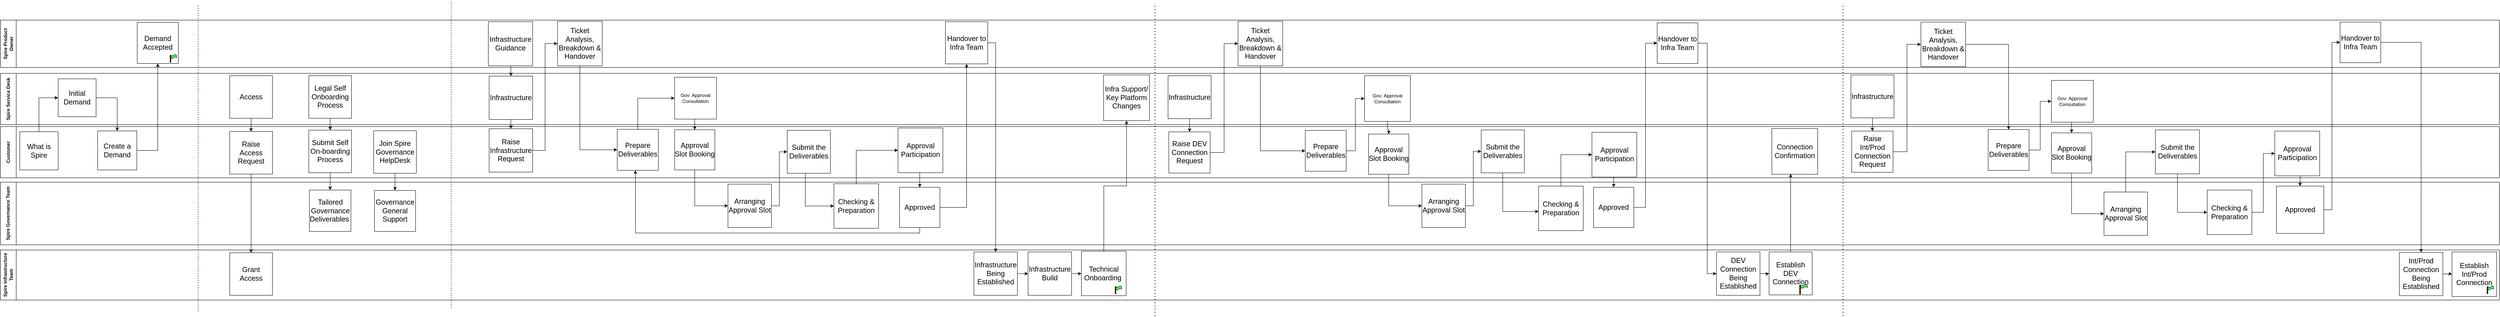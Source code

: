<mxfile version="24.7.7">
  <diagram name="Page-1" id="jH9X4JJsDZ_ZStQkH7_o">
    <mxGraphModel dx="3366" dy="1893" grid="1" gridSize="10" guides="1" tooltips="1" connect="1" arrows="1" fold="1" page="1" pageScale="1" pageWidth="850" pageHeight="1100" math="0" shadow="0">
      <root>
        <mxCell id="0" />
        <mxCell id="1" parent="0" />
        <mxCell id="82_Ag931LT2ZOT2VYiMG-121" style="edgeStyle=orthogonalEdgeStyle;rounded=0;orthogonalLoop=1;jettySize=auto;html=1;exitX=0.5;exitY=0;exitDx=0;exitDy=0;entryX=0;entryY=0.5;entryDx=0;entryDy=0;" parent="1" source="qbZJIbXkHSn2Dnnv8URz-1" target="82_Ag931LT2ZOT2VYiMG-100" edge="1">
          <mxGeometry relative="1" as="geometry" />
        </mxCell>
        <mxCell id="jGQv9b9LemF5QD2wP8w_-19" value="Spire Product Owner" style="swimlane;horizontal=0;whiteSpace=wrap;html=1;startSize=40;" parent="1" vertex="1">
          <mxGeometry x="-1180" y="-200" width="6320" height="120" as="geometry" />
        </mxCell>
        <mxCell id="82_Ag931LT2ZOT2VYiMG-1" value="&lt;div&gt;&lt;font style=&quot;font-size: 18px;&quot;&gt;Handover to Infra Team&lt;/font&gt;&lt;/div&gt;" style="whiteSpace=wrap;html=1;aspect=fixed;spacing=1;" parent="jGQv9b9LemF5QD2wP8w_-19" vertex="1">
          <mxGeometry x="2390" y="4" width="107" height="107" as="geometry" />
        </mxCell>
        <mxCell id="jGQv9b9LemF5QD2wP8w_-6" value="&lt;font style=&quot;font-size: 18px;&quot;&gt;Infrastructure Guidance&lt;/font&gt;" style="whiteSpace=wrap;html=1;aspect=fixed;" parent="jGQv9b9LemF5QD2wP8w_-19" vertex="1">
          <mxGeometry x="1234" y="4" width="112" height="112" as="geometry" />
        </mxCell>
        <mxCell id="qbZJIbXkHSn2Dnnv8URz-4" value="&lt;font style=&quot;font-size: 18px;&quot;&gt;Demand Accepted&lt;/font&gt;" style="whiteSpace=wrap;html=1;aspect=fixed;" parent="jGQv9b9LemF5QD2wP8w_-19" vertex="1">
          <mxGeometry x="346" y="6" width="104" height="104" as="geometry" />
        </mxCell>
        <mxCell id="82_Ag931LT2ZOT2VYiMG-70" value="" style="group" parent="jGQv9b9LemF5QD2wP8w_-19" vertex="1" connectable="0">
          <mxGeometry x="429" y="87" width="16.4" height="20" as="geometry" />
        </mxCell>
        <mxCell id="82_Ag931LT2ZOT2VYiMG-67" value="" style="shape=tape;whiteSpace=wrap;html=1;fillColor=#4AFF68;" parent="82_Ag931LT2ZOT2VYiMG-70" vertex="1">
          <mxGeometry x="2.343" width="14.057" height="10.526" as="geometry" />
        </mxCell>
        <mxCell id="82_Ag931LT2ZOT2VYiMG-69" value="" style="rounded=0;whiteSpace=wrap;html=1;fillColor=#663300;" parent="82_Ag931LT2ZOT2VYiMG-70" vertex="1">
          <mxGeometry y="2.105" width="2.343" height="17.895" as="geometry" />
        </mxCell>
        <mxCell id="jGQv9b9LemF5QD2wP8w_-8" value="&lt;font style=&quot;font-size: 18px;&quot;&gt;Ticket Analysis, Breakdown &amp;amp; Handover&lt;/font&gt;" style="whiteSpace=wrap;html=1;aspect=fixed;" parent="jGQv9b9LemF5QD2wP8w_-19" vertex="1">
          <mxGeometry x="1409" y="3" width="113" height="113" as="geometry" />
        </mxCell>
        <mxCell id="82_Ag931LT2ZOT2VYiMG-153" value="&lt;font style=&quot;font-size: 18px;&quot;&gt;Ticket Analysis, Breakdown &amp;amp; Handover&lt;/font&gt;" style="whiteSpace=wrap;html=1;aspect=fixed;" parent="jGQv9b9LemF5QD2wP8w_-19" vertex="1">
          <mxGeometry x="3130" y="3" width="113" height="113" as="geometry" />
        </mxCell>
        <mxCell id="82_Ag931LT2ZOT2VYiMG-25" value="&lt;div&gt;&lt;font style=&quot;font-size: 18px;&quot;&gt;Handover to Infra Team&lt;/font&gt;&lt;/div&gt;" style="whiteSpace=wrap;html=1;aspect=fixed;spacing=1;" parent="jGQv9b9LemF5QD2wP8w_-19" vertex="1">
          <mxGeometry x="4190" y="7" width="103" height="103" as="geometry" />
        </mxCell>
        <mxCell id="82_Ag931LT2ZOT2VYiMG-188" value="" style="endArrow=none;dashed=1;html=1;rounded=0;" parent="jGQv9b9LemF5QD2wP8w_-19" edge="1">
          <mxGeometry width="50" height="50" relative="1" as="geometry">
            <mxPoint x="1140" y="730" as="sourcePoint" />
            <mxPoint x="1140" y="-50" as="targetPoint" />
          </mxGeometry>
        </mxCell>
        <mxCell id="jGQv9b9LemF5QD2wP8w_-20" value="Customer" style="swimlane;horizontal=0;whiteSpace=wrap;html=1;startSize=40;" parent="1" vertex="1">
          <mxGeometry x="-1180" y="70" width="6320" height="130" as="geometry" />
        </mxCell>
        <mxCell id="qbZJIbXkHSn2Dnnv8URz-3" value="&lt;font style=&quot;font-size: 18px;&quot;&gt;Create a Demand&lt;/font&gt;" style="whiteSpace=wrap;html=1;aspect=fixed;" parent="jGQv9b9LemF5QD2wP8w_-20" vertex="1">
          <mxGeometry x="246" y="11" width="99" height="99" as="geometry" />
        </mxCell>
        <mxCell id="82_Ag931LT2ZOT2VYiMG-110" value="&lt;div&gt;&lt;font style=&quot;font-size: 18px;&quot;&gt;Join Spire Governance HelpDesk&lt;/font&gt;&lt;/div&gt;" style="whiteSpace=wrap;html=1;aspect=fixed;spacing=1;" parent="jGQv9b9LemF5QD2wP8w_-20" vertex="1">
          <mxGeometry x="944" y="10.5" width="108" height="108" as="geometry" />
        </mxCell>
        <mxCell id="qbZJIbXkHSn2Dnnv8URz-2" value="&lt;font style=&quot;font-size: 18px;&quot;&gt;Submit Self On-boarding Process&lt;/font&gt;" style="whiteSpace=wrap;html=1;aspect=fixed;" parent="jGQv9b9LemF5QD2wP8w_-20" vertex="1">
          <mxGeometry x="780" y="9" width="108" height="108" as="geometry" />
        </mxCell>
        <mxCell id="qbZJIbXkHSn2Dnnv8URz-1" value="&lt;font style=&quot;font-size: 18px;&quot;&gt;What is Spire&lt;/font&gt;" style="whiteSpace=wrap;html=1;aspect=fixed;" parent="jGQv9b9LemF5QD2wP8w_-20" vertex="1">
          <mxGeometry x="49" y="13" width="97" height="97" as="geometry" />
        </mxCell>
        <mxCell id="82_Ag931LT2ZOT2VYiMG-127" value="&lt;font style=&quot;font-size: 18px;&quot;&gt;Raise Access Request&lt;/font&gt;" style="whiteSpace=wrap;html=1;aspect=fixed;" parent="jGQv9b9LemF5QD2wP8w_-20" vertex="1">
          <mxGeometry x="580" y="12.5" width="108" height="108" as="geometry" />
        </mxCell>
        <mxCell id="jGQv9b9LemF5QD2wP8w_-10" value="&lt;span style=&quot;font-size: 18px;&quot;&gt;Approval Participation&lt;/span&gt;" style="whiteSpace=wrap;html=1;aspect=fixed;spacing=1;" parent="jGQv9b9LemF5QD2wP8w_-20" vertex="1">
          <mxGeometry x="2270" y="3.5" width="113.5" height="113.5" as="geometry" />
        </mxCell>
        <mxCell id="jGQv9b9LemF5QD2wP8w_-9" value="&lt;div&gt;&lt;font style=&quot;font-size: 18px;&quot;&gt;Submit the Deliverables&lt;/font&gt;&lt;/div&gt;" style="whiteSpace=wrap;html=1;aspect=fixed;spacing=1;" parent="jGQv9b9LemF5QD2wP8w_-20" vertex="1">
          <mxGeometry x="1990" y="9.5" width="109" height="109" as="geometry" />
        </mxCell>
        <mxCell id="jGQv9b9LemF5QD2wP8w_-5" value="&lt;div&gt;&lt;font style=&quot;font-size: 18px;&quot;&gt;Approval Slot Booking&lt;/font&gt;&lt;/div&gt;" style="whiteSpace=wrap;html=1;aspect=fixed;spacing=1;" parent="jGQv9b9LemF5QD2wP8w_-20" vertex="1">
          <mxGeometry x="1705" y="8" width="102" height="102" as="geometry" />
        </mxCell>
        <mxCell id="jGQv9b9LemF5QD2wP8w_-4" value="&lt;div&gt;&lt;font style=&quot;font-size: 18px;&quot;&gt;Prepare Deliverables&lt;/font&gt;&lt;/div&gt;" style="whiteSpace=wrap;html=1;aspect=fixed;spacing=1;" parent="jGQv9b9LemF5QD2wP8w_-20" vertex="1">
          <mxGeometry x="1560" y="7" width="104" height="104" as="geometry" />
        </mxCell>
        <mxCell id="82_Ag931LT2ZOT2VYiMG-11" value="&lt;div&gt;&lt;font style=&quot;font-size: 18px;&quot;&gt;Prepare Deliverables&lt;/font&gt;&lt;/div&gt;" style="whiteSpace=wrap;html=1;aspect=fixed;spacing=1;" parent="jGQv9b9LemF5QD2wP8w_-20" vertex="1">
          <mxGeometry x="3300" y="9.75" width="103.5" height="103.5" as="geometry" />
        </mxCell>
        <mxCell id="82_Ag931LT2ZOT2VYiMG-111" value="&lt;span style=&quot;font-size: 18px;&quot;&gt;Infrastructure&lt;/span&gt;" style="whiteSpace=wrap;html=1;aspect=fixed;" parent="jGQv9b9LemF5QD2wP8w_-20" vertex="1">
          <mxGeometry x="2953" y="-129" width="109" height="109" as="geometry" />
        </mxCell>
        <mxCell id="82_Ag931LT2ZOT2VYiMG-135" value="&lt;font style=&quot;font-size: 18px;&quot;&gt;Raise Infrastructure Request&lt;/font&gt;" style="whiteSpace=wrap;html=1;aspect=fixed;" parent="jGQv9b9LemF5QD2wP8w_-20" vertex="1">
          <mxGeometry x="1236" y="5.5" width="110" height="110" as="geometry" />
        </mxCell>
        <mxCell id="jGQv9b9LemF5QD2wP8w_-2" value="&lt;div&gt;&lt;font style=&quot;font-size: 18px;&quot;&gt;Raise DEV Connection Request&lt;/font&gt;&lt;/div&gt;" style="whiteSpace=wrap;html=1;aspect=fixed;spacing=1;" parent="jGQv9b9LemF5QD2wP8w_-20" vertex="1">
          <mxGeometry x="2955" y="13.5" width="104.5" height="104.5" as="geometry" />
        </mxCell>
        <mxCell id="82_Ag931LT2ZOT2VYiMG-152" style="edgeStyle=orthogonalEdgeStyle;rounded=0;orthogonalLoop=1;jettySize=auto;html=1;" parent="jGQv9b9LemF5QD2wP8w_-20" source="82_Ag931LT2ZOT2VYiMG-111" target="jGQv9b9LemF5QD2wP8w_-2" edge="1">
          <mxGeometry relative="1" as="geometry" />
        </mxCell>
        <mxCell id="82_Ag931LT2ZOT2VYiMG-183" value="&lt;font style=&quot;font-size: 18px;&quot;&gt;Connection Confirmation&lt;/font&gt;" style="whiteSpace=wrap;html=1;aspect=fixed;spacing=1;" parent="jGQv9b9LemF5QD2wP8w_-20" vertex="1">
          <mxGeometry x="4480" y="5" width="116" height="116" as="geometry" />
        </mxCell>
        <mxCell id="82_Ag931LT2ZOT2VYiMG-157" value="&lt;div&gt;&lt;font style=&quot;font-size: 18px;&quot;&gt;Submit the Deliverables&lt;/font&gt;&lt;/div&gt;" style="whiteSpace=wrap;html=1;aspect=fixed;spacing=1;" parent="jGQv9b9LemF5QD2wP8w_-20" vertex="1">
          <mxGeometry x="3745" y="8.5" width="109" height="109" as="geometry" />
        </mxCell>
        <mxCell id="82_Ag931LT2ZOT2VYiMG-224" value="&lt;div&gt;&lt;font style=&quot;font-size: 18px;&quot;&gt;Submit the Deliverables&lt;/font&gt;&lt;/div&gt;" style="whiteSpace=wrap;html=1;aspect=fixed;spacing=1;" parent="jGQv9b9LemF5QD2wP8w_-20" vertex="1">
          <mxGeometry x="5450" y="8.5" width="111.5" height="111.5" as="geometry" />
        </mxCell>
        <mxCell id="jGQv9b9LemF5QD2wP8w_-22" value="Spire Governance Team" style="swimlane;horizontal=0;whiteSpace=wrap;html=1;startSize=40;" parent="1" vertex="1">
          <mxGeometry x="-1180" y="211" width="6320" height="159" as="geometry" />
        </mxCell>
        <mxCell id="82_Ag931LT2ZOT2VYiMG-109" value="&lt;font style=&quot;font-size: 18px;&quot;&gt;Tailored Governance Deliverables&amp;nbsp;&lt;/font&gt;" style="whiteSpace=wrap;html=1;aspect=fixed;" parent="jGQv9b9LemF5QD2wP8w_-22" vertex="1">
          <mxGeometry x="781.5" y="20" width="105" height="105" as="geometry" />
        </mxCell>
        <mxCell id="jGQv9b9LemF5QD2wP8w_-7" value="&lt;div&gt;&lt;font style=&quot;font-size: 18px;&quot;&gt;Governance General Support&lt;/font&gt;&lt;/div&gt;" style="whiteSpace=wrap;html=1;aspect=fixed;spacing=1;" parent="jGQv9b9LemF5QD2wP8w_-22" vertex="1">
          <mxGeometry x="946" y="21" width="104" height="104" as="geometry" />
        </mxCell>
        <mxCell id="jGQv9b9LemF5QD2wP8w_-15" value="&lt;div&gt;&lt;font style=&quot;font-size: 18px;&quot;&gt;Arranging Approval Slot&lt;/font&gt;&lt;/div&gt;" style="whiteSpace=wrap;html=1;aspect=fixed;spacing=1;" parent="jGQv9b9LemF5QD2wP8w_-22" vertex="1">
          <mxGeometry x="1840" y="5" width="110" height="110" as="geometry" />
        </mxCell>
        <mxCell id="jGQv9b9LemF5QD2wP8w_-13" value="&lt;div&gt;&lt;font style=&quot;font-size: 18px;&quot;&gt;Checking &amp;amp; Preparation&lt;/font&gt;&lt;/div&gt;" style="whiteSpace=wrap;html=1;aspect=fixed;spacing=1;" parent="jGQv9b9LemF5QD2wP8w_-22" vertex="1">
          <mxGeometry x="2108" y="4" width="113" height="113" as="geometry" />
        </mxCell>
        <mxCell id="jGQv9b9LemF5QD2wP8w_-16" value="&lt;div&gt;&lt;font style=&quot;font-size: 18px;&quot;&gt;Approved&lt;/font&gt;&lt;/div&gt;" style="whiteSpace=wrap;html=1;aspect=fixed;spacing=1;align=center;verticalAlign=middle;horizontal=1;labelPosition=center;verticalLabelPosition=middle;" parent="jGQv9b9LemF5QD2wP8w_-22" vertex="1">
          <mxGeometry x="2274" y="13" width="102" height="102" as="geometry" />
        </mxCell>
        <mxCell id="82_Ag931LT2ZOT2VYiMG-155" value="&lt;span style=&quot;font-size: 18px;&quot;&gt;Approval Participation&lt;/span&gt;" style="whiteSpace=wrap;html=1;aspect=fixed;spacing=1;" parent="jGQv9b9LemF5QD2wP8w_-22" vertex="1">
          <mxGeometry x="4025" y="-126.5" width="113.5" height="113.5" as="geometry" />
        </mxCell>
        <mxCell id="82_Ag931LT2ZOT2VYiMG-158" value="&lt;div&gt;&lt;font style=&quot;font-size: 18px;&quot;&gt;Approval Slot Booking&lt;/font&gt;&lt;/div&gt;" style="whiteSpace=wrap;html=1;aspect=fixed;spacing=1;" parent="jGQv9b9LemF5QD2wP8w_-22" vertex="1">
          <mxGeometry x="3460" y="-122" width="102" height="102" as="geometry" />
        </mxCell>
        <mxCell id="82_Ag931LT2ZOT2VYiMG-159" value="&lt;div&gt;&lt;font style=&quot;font-size: 18px;&quot;&gt;Arranging Approval Slot&lt;/font&gt;&lt;/div&gt;" style="whiteSpace=wrap;html=1;aspect=fixed;spacing=1;" parent="jGQv9b9LemF5QD2wP8w_-22" vertex="1">
          <mxGeometry x="3595" y="5" width="110" height="110" as="geometry" />
        </mxCell>
        <mxCell id="82_Ag931LT2ZOT2VYiMG-245" style="edgeStyle=orthogonalEdgeStyle;rounded=0;orthogonalLoop=1;jettySize=auto;html=1;entryX=0;entryY=0.5;entryDx=0;entryDy=0;exitX=0.5;exitY=0;exitDx=0;exitDy=0;" parent="jGQv9b9LemF5QD2wP8w_-22" source="82_Ag931LT2ZOT2VYiMG-160" target="82_Ag931LT2ZOT2VYiMG-155" edge="1">
          <mxGeometry relative="1" as="geometry" />
        </mxCell>
        <mxCell id="82_Ag931LT2ZOT2VYiMG-160" value="&lt;div&gt;&lt;font style=&quot;font-size: 18px;&quot;&gt;Checking &amp;amp; Preparation&lt;/font&gt;&lt;/div&gt;" style="whiteSpace=wrap;html=1;aspect=fixed;spacing=1;" parent="jGQv9b9LemF5QD2wP8w_-22" vertex="1">
          <mxGeometry x="3890" y="10" width="113" height="113" as="geometry" />
        </mxCell>
        <mxCell id="82_Ag931LT2ZOT2VYiMG-162" value="&lt;div&gt;&lt;font style=&quot;font-size: 18px;&quot;&gt;Approved&lt;/font&gt;&lt;/div&gt;" style="whiteSpace=wrap;html=1;aspect=fixed;spacing=1;align=center;verticalAlign=middle;horizontal=1;labelPosition=center;verticalLabelPosition=middle;" parent="jGQv9b9LemF5QD2wP8w_-22" vertex="1">
          <mxGeometry x="4029" y="13" width="102" height="102" as="geometry" />
        </mxCell>
        <mxCell id="82_Ag931LT2ZOT2VYiMG-168" style="edgeStyle=orthogonalEdgeStyle;rounded=0;orthogonalLoop=1;jettySize=auto;html=1;" parent="jGQv9b9LemF5QD2wP8w_-22" source="82_Ag931LT2ZOT2VYiMG-163" target="82_Ag931LT2ZOT2VYiMG-158" edge="1">
          <mxGeometry relative="1" as="geometry" />
        </mxCell>
        <mxCell id="82_Ag931LT2ZOT2VYiMG-163" value="Gov: Approval Consultation" style="whiteSpace=wrap;html=1;aspect=fixed;spacing=1;" parent="jGQv9b9LemF5QD2wP8w_-22" vertex="1">
          <mxGeometry x="3450" y="-270" width="116" height="116" as="geometry" />
        </mxCell>
        <mxCell id="82_Ag931LT2ZOT2VYiMG-164" style="edgeStyle=orthogonalEdgeStyle;rounded=0;orthogonalLoop=1;jettySize=auto;html=1;exitX=0.5;exitY=1;exitDx=0;exitDy=0;entryX=0;entryY=0.5;entryDx=0;entryDy=0;" parent="jGQv9b9LemF5QD2wP8w_-22" source="82_Ag931LT2ZOT2VYiMG-158" target="82_Ag931LT2ZOT2VYiMG-159" edge="1">
          <mxGeometry relative="1" as="geometry" />
        </mxCell>
        <mxCell id="82_Ag931LT2ZOT2VYiMG-166" style="edgeStyle=orthogonalEdgeStyle;rounded=0;orthogonalLoop=1;jettySize=auto;html=1;exitX=0.5;exitY=1;exitDx=0;exitDy=0;entryX=0.5;entryY=0;entryDx=0;entryDy=0;" parent="jGQv9b9LemF5QD2wP8w_-22" source="82_Ag931LT2ZOT2VYiMG-155" target="82_Ag931LT2ZOT2VYiMG-162" edge="1">
          <mxGeometry relative="1" as="geometry" />
        </mxCell>
        <mxCell id="82_Ag931LT2ZOT2VYiMG-237" style="edgeStyle=orthogonalEdgeStyle;rounded=0;orthogonalLoop=1;jettySize=auto;html=1;" parent="jGQv9b9LemF5QD2wP8w_-22" source="82_Ag931LT2ZOT2VYiMG-218" target="82_Ag931LT2ZOT2VYiMG-220" edge="1">
          <mxGeometry relative="1" as="geometry" />
        </mxCell>
        <mxCell id="82_Ag931LT2ZOT2VYiMG-218" value="&lt;font style=&quot;font-size: 18px;&quot;&gt;Ticket Analysis, Breakdown &amp;amp; Handover&lt;/font&gt;" style="whiteSpace=wrap;html=1;aspect=fixed;" parent="jGQv9b9LemF5QD2wP8w_-22" vertex="1">
          <mxGeometry x="4857" y="-406" width="113" height="113" as="geometry" />
        </mxCell>
        <mxCell id="82_Ag931LT2ZOT2VYiMG-256" style="edgeStyle=orthogonalEdgeStyle;rounded=0;orthogonalLoop=1;jettySize=auto;html=1;exitX=1;exitY=0.5;exitDx=0;exitDy=0;" parent="jGQv9b9LemF5QD2wP8w_-22" source="82_Ag931LT2ZOT2VYiMG-219" target="82_Ag931LT2ZOT2VYiMG-231" edge="1">
          <mxGeometry relative="1" as="geometry" />
        </mxCell>
        <mxCell id="82_Ag931LT2ZOT2VYiMG-219" value="&lt;div&gt;&lt;font style=&quot;font-size: 18px;&quot;&gt;Handover to Infra Team&lt;/font&gt;&lt;/div&gt;" style="whiteSpace=wrap;html=1;aspect=fixed;spacing=1;" parent="jGQv9b9LemF5QD2wP8w_-22" vertex="1">
          <mxGeometry x="5917" y="-406" width="103" height="103" as="geometry" />
        </mxCell>
        <mxCell id="82_Ag931LT2ZOT2VYiMG-238" style="edgeStyle=orthogonalEdgeStyle;rounded=0;orthogonalLoop=1;jettySize=auto;html=1;entryX=0;entryY=0.5;entryDx=0;entryDy=0;" parent="jGQv9b9LemF5QD2wP8w_-22" source="82_Ag931LT2ZOT2VYiMG-220" target="82_Ag931LT2ZOT2VYiMG-229" edge="1">
          <mxGeometry relative="1" as="geometry" />
        </mxCell>
        <mxCell id="82_Ag931LT2ZOT2VYiMG-220" value="&lt;div&gt;&lt;font style=&quot;font-size: 18px;&quot;&gt;Prepare Deliverables&lt;/font&gt;&lt;/div&gt;" style="whiteSpace=wrap;html=1;aspect=fixed;spacing=1;" parent="jGQv9b9LemF5QD2wP8w_-22" vertex="1">
          <mxGeometry x="5027" y="-133.25" width="103.5" height="103.5" as="geometry" />
        </mxCell>
        <mxCell id="82_Ag931LT2ZOT2VYiMG-234" style="edgeStyle=orthogonalEdgeStyle;rounded=0;orthogonalLoop=1;jettySize=auto;html=1;entryX=0.5;entryY=0;entryDx=0;entryDy=0;" parent="jGQv9b9LemF5QD2wP8w_-22" source="82_Ag931LT2ZOT2VYiMG-221" target="82_Ag931LT2ZOT2VYiMG-222" edge="1">
          <mxGeometry relative="1" as="geometry" />
        </mxCell>
        <mxCell id="82_Ag931LT2ZOT2VYiMG-221" value="&lt;span style=&quot;font-size: 18px;&quot;&gt;Infrastructure&lt;/span&gt;" style="whiteSpace=wrap;html=1;aspect=fixed;" parent="jGQv9b9LemF5QD2wP8w_-22" vertex="1">
          <mxGeometry x="4680" y="-272" width="109" height="109" as="geometry" />
        </mxCell>
        <mxCell id="82_Ag931LT2ZOT2VYiMG-236" style="edgeStyle=orthogonalEdgeStyle;rounded=0;orthogonalLoop=1;jettySize=auto;html=1;entryX=0;entryY=0.5;entryDx=0;entryDy=0;" parent="jGQv9b9LemF5QD2wP8w_-22" source="82_Ag931LT2ZOT2VYiMG-222" target="82_Ag931LT2ZOT2VYiMG-218" edge="1">
          <mxGeometry relative="1" as="geometry" />
        </mxCell>
        <mxCell id="82_Ag931LT2ZOT2VYiMG-222" value="&lt;div&gt;&lt;font style=&quot;font-size: 18px;&quot;&gt;Raise Int/Prod Connection Request&lt;/font&gt;&lt;/div&gt;" style="whiteSpace=wrap;html=1;aspect=fixed;spacing=1;" parent="jGQv9b9LemF5QD2wP8w_-22" vertex="1">
          <mxGeometry x="4682" y="-129.5" width="104.5" height="104.5" as="geometry" />
        </mxCell>
        <mxCell id="82_Ag931LT2ZOT2VYiMG-254" style="edgeStyle=orthogonalEdgeStyle;rounded=0;orthogonalLoop=1;jettySize=auto;html=1;exitX=0.5;exitY=1;exitDx=0;exitDy=0;entryX=0.5;entryY=0;entryDx=0;entryDy=0;" parent="jGQv9b9LemF5QD2wP8w_-22" source="82_Ag931LT2ZOT2VYiMG-223" target="82_Ag931LT2ZOT2VYiMG-228" edge="1">
          <mxGeometry relative="1" as="geometry" />
        </mxCell>
        <mxCell id="82_Ag931LT2ZOT2VYiMG-223" value="&lt;span style=&quot;font-size: 18px;&quot;&gt;Approval Participation&lt;/span&gt;" style="whiteSpace=wrap;html=1;aspect=fixed;spacing=1;" parent="jGQv9b9LemF5QD2wP8w_-22" vertex="1">
          <mxGeometry x="5752" y="-129.5" width="113.5" height="113.5" as="geometry" />
        </mxCell>
        <mxCell id="82_Ag931LT2ZOT2VYiMG-240" style="edgeStyle=orthogonalEdgeStyle;rounded=0;orthogonalLoop=1;jettySize=auto;html=1;entryX=0;entryY=0.5;entryDx=0;entryDy=0;exitX=0.5;exitY=1;exitDx=0;exitDy=0;" parent="jGQv9b9LemF5QD2wP8w_-22" source="82_Ag931LT2ZOT2VYiMG-225" target="82_Ag931LT2ZOT2VYiMG-226" edge="1">
          <mxGeometry relative="1" as="geometry" />
        </mxCell>
        <mxCell id="82_Ag931LT2ZOT2VYiMG-225" value="&lt;div&gt;&lt;font style=&quot;font-size: 18px;&quot;&gt;Approval Slot Booking&lt;/font&gt;&lt;/div&gt;" style="whiteSpace=wrap;html=1;aspect=fixed;spacing=1;" parent="jGQv9b9LemF5QD2wP8w_-22" vertex="1">
          <mxGeometry x="5187" y="-125" width="102" height="102" as="geometry" />
        </mxCell>
        <mxCell id="82_Ag931LT2ZOT2VYiMG-226" value="&lt;div&gt;&lt;font style=&quot;font-size: 18px;&quot;&gt;Arranging Approval Slot&lt;/font&gt;&lt;/div&gt;" style="whiteSpace=wrap;html=1;aspect=fixed;spacing=1;" parent="jGQv9b9LemF5QD2wP8w_-22" vertex="1">
          <mxGeometry x="5320" y="25" width="110" height="110" as="geometry" />
        </mxCell>
        <mxCell id="82_Ag931LT2ZOT2VYiMG-253" style="edgeStyle=orthogonalEdgeStyle;rounded=0;orthogonalLoop=1;jettySize=auto;html=1;exitX=1;exitY=0.5;exitDx=0;exitDy=0;entryX=0;entryY=0.5;entryDx=0;entryDy=0;" parent="jGQv9b9LemF5QD2wP8w_-22" source="82_Ag931LT2ZOT2VYiMG-227" target="82_Ag931LT2ZOT2VYiMG-223" edge="1">
          <mxGeometry relative="1" as="geometry" />
        </mxCell>
        <mxCell id="82_Ag931LT2ZOT2VYiMG-227" value="&lt;div&gt;&lt;font style=&quot;font-size: 18px;&quot;&gt;Checking &amp;amp; Preparation&lt;/font&gt;&lt;/div&gt;" style="whiteSpace=wrap;html=1;aspect=fixed;spacing=1;" parent="jGQv9b9LemF5QD2wP8w_-22" vertex="1">
          <mxGeometry x="5581" y="20" width="113" height="113" as="geometry" />
        </mxCell>
        <mxCell id="82_Ag931LT2ZOT2VYiMG-255" style="edgeStyle=orthogonalEdgeStyle;rounded=0;orthogonalLoop=1;jettySize=auto;html=1;entryX=0;entryY=0.5;entryDx=0;entryDy=0;" parent="jGQv9b9LemF5QD2wP8w_-22" source="82_Ag931LT2ZOT2VYiMG-228" target="82_Ag931LT2ZOT2VYiMG-219" edge="1">
          <mxGeometry relative="1" as="geometry" />
        </mxCell>
        <mxCell id="82_Ag931LT2ZOT2VYiMG-228" value="&lt;div&gt;&lt;font style=&quot;font-size: 18px;&quot;&gt;Approved&lt;/font&gt;&lt;/div&gt;" style="whiteSpace=wrap;html=1;aspect=fixed;spacing=1;align=center;verticalAlign=middle;horizontal=1;labelPosition=center;verticalLabelPosition=middle;" parent="jGQv9b9LemF5QD2wP8w_-22" vertex="1">
          <mxGeometry x="5756" y="10" width="120" height="120" as="geometry" />
        </mxCell>
        <mxCell id="82_Ag931LT2ZOT2VYiMG-239" style="edgeStyle=orthogonalEdgeStyle;rounded=0;orthogonalLoop=1;jettySize=auto;html=1;exitX=0.5;exitY=1;exitDx=0;exitDy=0;entryX=0.5;entryY=0;entryDx=0;entryDy=0;" parent="jGQv9b9LemF5QD2wP8w_-22" source="82_Ag931LT2ZOT2VYiMG-229" target="82_Ag931LT2ZOT2VYiMG-225" edge="1">
          <mxGeometry relative="1" as="geometry" />
        </mxCell>
        <mxCell id="82_Ag931LT2ZOT2VYiMG-229" value="Gov: Approval Consultation" style="whiteSpace=wrap;html=1;aspect=fixed;spacing=1;" parent="jGQv9b9LemF5QD2wP8w_-22" vertex="1">
          <mxGeometry x="5187" y="-258" width="106" height="106" as="geometry" />
        </mxCell>
        <mxCell id="82_Ag931LT2ZOT2VYiMG-230" value="&lt;div&gt;&lt;font style=&quot;font-size: 18px;&quot;&gt;Establish Int/Prod Connection&lt;/font&gt;&lt;/div&gt;" style="whiteSpace=wrap;html=1;aspect=fixed;spacing=1;" parent="jGQv9b9LemF5QD2wP8w_-22" vertex="1">
          <mxGeometry x="6200" y="177" width="113" height="113" as="geometry" />
        </mxCell>
        <mxCell id="82_Ag931LT2ZOT2VYiMG-258" style="edgeStyle=orthogonalEdgeStyle;rounded=0;orthogonalLoop=1;jettySize=auto;html=1;" parent="jGQv9b9LemF5QD2wP8w_-22" source="82_Ag931LT2ZOT2VYiMG-231" target="82_Ag931LT2ZOT2VYiMG-230" edge="1">
          <mxGeometry relative="1" as="geometry" />
        </mxCell>
        <mxCell id="82_Ag931LT2ZOT2VYiMG-231" value="&lt;span style=&quot;font-size: 18px;&quot;&gt;Int/Prod&lt;/span&gt;&lt;div&gt;&lt;span style=&quot;font-size: 18px;&quot;&gt;Connection Being Established&lt;/span&gt;&lt;/div&gt;" style="whiteSpace=wrap;html=1;aspect=fixed;spacing=1;" parent="jGQv9b9LemF5QD2wP8w_-22" vertex="1">
          <mxGeometry x="6067" y="178" width="110" height="110" as="geometry" />
        </mxCell>
        <mxCell id="82_Ag931LT2ZOT2VYiMG-34" value="Spire Infrastructure Team" style="swimlane;horizontal=0;whiteSpace=wrap;html=1;startSize=40;" parent="1" vertex="1">
          <mxGeometry x="-1180" y="383" width="6320" height="127" as="geometry" />
        </mxCell>
        <mxCell id="82_Ag931LT2ZOT2VYiMG-129" value="&lt;font style=&quot;font-size: 18px;&quot;&gt;Grant Access&lt;/font&gt;" style="whiteSpace=wrap;html=1;aspect=fixed;" parent="82_Ag931LT2ZOT2VYiMG-34" vertex="1">
          <mxGeometry x="580" y="7" width="108" height="108" as="geometry" />
        </mxCell>
        <mxCell id="82_Ag931LT2ZOT2VYiMG-148" style="edgeStyle=orthogonalEdgeStyle;rounded=0;orthogonalLoop=1;jettySize=auto;html=1;entryX=0;entryY=0.5;entryDx=0;entryDy=0;" parent="82_Ag931LT2ZOT2VYiMG-34" source="82_Ag931LT2ZOT2VYiMG-2" target="82_Ag931LT2ZOT2VYiMG-116" edge="1">
          <mxGeometry relative="1" as="geometry" />
        </mxCell>
        <mxCell id="82_Ag931LT2ZOT2VYiMG-2" value="&lt;div&gt;&lt;font style=&quot;font-size: 18px;&quot;&gt;Infrastructure Build&lt;/font&gt;&lt;/div&gt;" style="whiteSpace=wrap;html=1;aspect=fixed;spacing=1;" parent="82_Ag931LT2ZOT2VYiMG-34" vertex="1">
          <mxGeometry x="2599" y="5" width="110" height="110" as="geometry" />
        </mxCell>
        <mxCell id="82_Ag931LT2ZOT2VYiMG-116" value="&lt;font style=&quot;font-size: 18px;&quot;&gt;Technical&lt;/font&gt;&lt;div&gt;&lt;font style=&quot;font-size: 18px;&quot;&gt;Onboarding&amp;nbsp;&lt;/font&gt;&lt;/div&gt;" style="whiteSpace=wrap;html=1;aspect=fixed;spacing=1;" parent="82_Ag931LT2ZOT2VYiMG-34" vertex="1">
          <mxGeometry x="2734" y="3" width="113" height="113" as="geometry" />
        </mxCell>
        <mxCell id="82_Ag931LT2ZOT2VYiMG-169" value="" style="group" parent="82_Ag931LT2ZOT2VYiMG-34" vertex="1" connectable="0">
          <mxGeometry x="2819" y="91" width="16.4" height="20" as="geometry" />
        </mxCell>
        <mxCell id="82_Ag931LT2ZOT2VYiMG-170" value="" style="shape=tape;whiteSpace=wrap;html=1;fillColor=#4AFF68;" parent="82_Ag931LT2ZOT2VYiMG-169" vertex="1">
          <mxGeometry x="2.343" width="14.057" height="10.526" as="geometry" />
        </mxCell>
        <mxCell id="82_Ag931LT2ZOT2VYiMG-171" value="" style="rounded=0;whiteSpace=wrap;html=1;fillColor=#663300;" parent="82_Ag931LT2ZOT2VYiMG-169" vertex="1">
          <mxGeometry y="2.105" width="2.343" height="17.895" as="geometry" />
        </mxCell>
        <mxCell id="82_Ag931LT2ZOT2VYiMG-184" style="edgeStyle=orthogonalEdgeStyle;rounded=0;orthogonalLoop=1;jettySize=auto;html=1;" parent="82_Ag931LT2ZOT2VYiMG-34" source="82_Ag931LT2ZOT2VYiMG-18" edge="1">
          <mxGeometry relative="1" as="geometry">
            <mxPoint x="4527.5" y="-193" as="targetPoint" />
          </mxGeometry>
        </mxCell>
        <mxCell id="82_Ag931LT2ZOT2VYiMG-18" value="&lt;div&gt;&lt;font style=&quot;font-size: 18px;&quot;&gt;Establish DEV Connection&lt;/font&gt;&lt;/div&gt;" style="whiteSpace=wrap;html=1;aspect=fixed;spacing=1;" parent="82_Ag931LT2ZOT2VYiMG-34" vertex="1">
          <mxGeometry x="4473" y="5" width="109" height="109" as="geometry" />
        </mxCell>
        <mxCell id="82_Ag931LT2ZOT2VYiMG-177" style="edgeStyle=orthogonalEdgeStyle;rounded=0;orthogonalLoop=1;jettySize=auto;html=1;exitX=1;exitY=0.5;exitDx=0;exitDy=0;" parent="82_Ag931LT2ZOT2VYiMG-34" source="82_Ag931LT2ZOT2VYiMG-176" target="82_Ag931LT2ZOT2VYiMG-2" edge="1">
          <mxGeometry relative="1" as="geometry" />
        </mxCell>
        <mxCell id="82_Ag931LT2ZOT2VYiMG-176" value="&lt;span style=&quot;font-size: 18px;&quot;&gt;Infrastructure Being Established&lt;/span&gt;" style="whiteSpace=wrap;html=1;aspect=fixed;spacing=1;" parent="82_Ag931LT2ZOT2VYiMG-34" vertex="1">
          <mxGeometry x="2462" y="5" width="110" height="110" as="geometry" />
        </mxCell>
        <mxCell id="82_Ag931LT2ZOT2VYiMG-182" style="edgeStyle=orthogonalEdgeStyle;rounded=0;orthogonalLoop=1;jettySize=auto;html=1;exitX=1;exitY=0.5;exitDx=0;exitDy=0;" parent="82_Ag931LT2ZOT2VYiMG-34" source="82_Ag931LT2ZOT2VYiMG-180" target="82_Ag931LT2ZOT2VYiMG-18" edge="1">
          <mxGeometry relative="1" as="geometry" />
        </mxCell>
        <mxCell id="82_Ag931LT2ZOT2VYiMG-180" value="&lt;span style=&quot;font-size: 18px;&quot;&gt;DEV Connection Being Established&lt;/span&gt;" style="whiteSpace=wrap;html=1;aspect=fixed;spacing=1;" parent="82_Ag931LT2ZOT2VYiMG-34" vertex="1">
          <mxGeometry x="4340" y="5" width="110" height="110" as="geometry" />
        </mxCell>
        <mxCell id="82_Ag931LT2ZOT2VYiMG-190" value="" style="group" parent="82_Ag931LT2ZOT2VYiMG-34" vertex="1" connectable="0">
          <mxGeometry x="4550" y="87" width="20" height="25" as="geometry" />
        </mxCell>
        <mxCell id="82_Ag931LT2ZOT2VYiMG-191" value="" style="shape=tape;whiteSpace=wrap;html=1;fillColor=#4AFF68;" parent="82_Ag931LT2ZOT2VYiMG-190" vertex="1">
          <mxGeometry x="2.86" width="17.14" height="10" as="geometry" />
        </mxCell>
        <mxCell id="82_Ag931LT2ZOT2VYiMG-192" value="" style="rounded=0;whiteSpace=wrap;html=1;fillColor=#663300;" parent="82_Ag931LT2ZOT2VYiMG-190" vertex="1">
          <mxGeometry y="2.63" width="2.86" height="22.37" as="geometry" />
        </mxCell>
        <mxCell id="82_Ag931LT2ZOT2VYiMG-95" value="Spire Service Desk" style="swimlane;horizontal=0;whiteSpace=wrap;html=1;startSize=40;" parent="1" vertex="1">
          <mxGeometry x="-1180" y="-65" width="6320" height="130" as="geometry" />
        </mxCell>
        <mxCell id="82_Ag931LT2ZOT2VYiMG-100" value="&lt;font style=&quot;font-size: 18px;&quot;&gt;Initial Demand&lt;/font&gt;" style="whiteSpace=wrap;html=1;aspect=fixed;" parent="82_Ag931LT2ZOT2VYiMG-95" vertex="1">
          <mxGeometry x="146" y="14" width="96" height="96" as="geometry" />
        </mxCell>
        <mxCell id="82_Ag931LT2ZOT2VYiMG-103" value="&lt;font style=&quot;font-size: 18px;&quot;&gt;Legal Self Onboarding Process&lt;/font&gt;" style="whiteSpace=wrap;html=1;aspect=fixed;" parent="82_Ag931LT2ZOT2VYiMG-95" vertex="1">
          <mxGeometry x="780" y="6" width="108" height="108" as="geometry" />
        </mxCell>
        <mxCell id="82_Ag931LT2ZOT2VYiMG-107" value="&lt;font style=&quot;font-size: 18px;&quot;&gt;Infrastructure&lt;/font&gt;" style="whiteSpace=wrap;html=1;aspect=fixed;" parent="82_Ag931LT2ZOT2VYiMG-95" vertex="1">
          <mxGeometry x="1236" y="7" width="110" height="110" as="geometry" />
        </mxCell>
        <mxCell id="82_Ag931LT2ZOT2VYiMG-128" value="&lt;font style=&quot;font-size: 18px;&quot;&gt;Access&lt;/font&gt;" style="whiteSpace=wrap;html=1;aspect=fixed;" parent="82_Ag931LT2ZOT2VYiMG-95" vertex="1">
          <mxGeometry x="580" y="6" width="108" height="108" as="geometry" />
        </mxCell>
        <mxCell id="82_Ag931LT2ZOT2VYiMG-114" value="&lt;span dir=&quot;ltr&quot; class=&quot;ui-provider a b c d e f g h i j k l m n o p q r s t u v w x y z ab ac ae af ag ah ai aj ak&quot;&gt;Gov: Approval Consultation&lt;/span&gt;" style="whiteSpace=wrap;html=1;aspect=fixed;spacing=1;" parent="82_Ag931LT2ZOT2VYiMG-95" vertex="1">
          <mxGeometry x="1705" y="10" width="106" height="106" as="geometry" />
        </mxCell>
        <mxCell id="82_Ag931LT2ZOT2VYiMG-117" value="&lt;font style=&quot;font-size: 18px;&quot;&gt;Infra Support/ Key Platform Changes&lt;/font&gt;" style="whiteSpace=wrap;html=1;aspect=fixed;spacing=1;" parent="82_Ag931LT2ZOT2VYiMG-95" vertex="1">
          <mxGeometry x="2790" y="4" width="116" height="116" as="geometry" />
        </mxCell>
        <mxCell id="82_Ag931LT2ZOT2VYiMG-122" style="edgeStyle=orthogonalEdgeStyle;rounded=0;orthogonalLoop=1;jettySize=auto;html=1;exitX=1;exitY=0.5;exitDx=0;exitDy=0;entryX=0.5;entryY=0;entryDx=0;entryDy=0;" parent="1" source="82_Ag931LT2ZOT2VYiMG-100" target="qbZJIbXkHSn2Dnnv8URz-3" edge="1">
          <mxGeometry relative="1" as="geometry" />
        </mxCell>
        <mxCell id="82_Ag931LT2ZOT2VYiMG-123" style="edgeStyle=orthogonalEdgeStyle;rounded=0;orthogonalLoop=1;jettySize=auto;html=1;exitX=1;exitY=0.5;exitDx=0;exitDy=0;entryX=0.5;entryY=1;entryDx=0;entryDy=0;" parent="1" source="qbZJIbXkHSn2Dnnv8URz-3" target="qbZJIbXkHSn2Dnnv8URz-4" edge="1">
          <mxGeometry relative="1" as="geometry" />
        </mxCell>
        <mxCell id="82_Ag931LT2ZOT2VYiMG-130" style="edgeStyle=orthogonalEdgeStyle;rounded=0;orthogonalLoop=1;jettySize=auto;html=1;" parent="1" source="82_Ag931LT2ZOT2VYiMG-128" target="82_Ag931LT2ZOT2VYiMG-127" edge="1">
          <mxGeometry relative="1" as="geometry" />
        </mxCell>
        <mxCell id="82_Ag931LT2ZOT2VYiMG-131" style="edgeStyle=orthogonalEdgeStyle;rounded=0;orthogonalLoop=1;jettySize=auto;html=1;" parent="1" source="82_Ag931LT2ZOT2VYiMG-127" target="82_Ag931LT2ZOT2VYiMG-129" edge="1">
          <mxGeometry relative="1" as="geometry" />
        </mxCell>
        <mxCell id="82_Ag931LT2ZOT2VYiMG-132" style="edgeStyle=orthogonalEdgeStyle;rounded=0;orthogonalLoop=1;jettySize=auto;html=1;" parent="1" source="82_Ag931LT2ZOT2VYiMG-103" target="qbZJIbXkHSn2Dnnv8URz-2" edge="1">
          <mxGeometry relative="1" as="geometry" />
        </mxCell>
        <mxCell id="82_Ag931LT2ZOT2VYiMG-133" style="edgeStyle=orthogonalEdgeStyle;rounded=0;orthogonalLoop=1;jettySize=auto;html=1;" parent="1" source="qbZJIbXkHSn2Dnnv8URz-2" target="82_Ag931LT2ZOT2VYiMG-109" edge="1">
          <mxGeometry relative="1" as="geometry" />
        </mxCell>
        <mxCell id="82_Ag931LT2ZOT2VYiMG-134" style="edgeStyle=orthogonalEdgeStyle;rounded=0;orthogonalLoop=1;jettySize=auto;html=1;exitX=0.5;exitY=1;exitDx=0;exitDy=0;" parent="1" source="82_Ag931LT2ZOT2VYiMG-110" target="jGQv9b9LemF5QD2wP8w_-7" edge="1">
          <mxGeometry relative="1" as="geometry" />
        </mxCell>
        <mxCell id="jGQv9b9LemF5QD2wP8w_-33" style="edgeStyle=orthogonalEdgeStyle;rounded=0;orthogonalLoop=1;jettySize=auto;html=1;exitX=0.5;exitY=1;exitDx=0;exitDy=0;entryX=0;entryY=0.5;entryDx=0;entryDy=0;" parent="1" source="jGQv9b9LemF5QD2wP8w_-5" target="jGQv9b9LemF5QD2wP8w_-15" edge="1">
          <mxGeometry relative="1" as="geometry" />
        </mxCell>
        <mxCell id="82_Ag931LT2ZOT2VYiMG-136" style="edgeStyle=orthogonalEdgeStyle;rounded=0;orthogonalLoop=1;jettySize=auto;html=1;exitX=0.5;exitY=0;exitDx=0;exitDy=0;entryX=0;entryY=0.5;entryDx=0;entryDy=0;" parent="1" source="jGQv9b9LemF5QD2wP8w_-4" target="82_Ag931LT2ZOT2VYiMG-114" edge="1">
          <mxGeometry relative="1" as="geometry" />
        </mxCell>
        <mxCell id="82_Ag931LT2ZOT2VYiMG-137" style="edgeStyle=orthogonalEdgeStyle;rounded=0;orthogonalLoop=1;jettySize=auto;html=1;exitX=0.5;exitY=1;exitDx=0;exitDy=0;entryX=0.5;entryY=0;entryDx=0;entryDy=0;" parent="1" source="82_Ag931LT2ZOT2VYiMG-114" target="jGQv9b9LemF5QD2wP8w_-5" edge="1">
          <mxGeometry relative="1" as="geometry" />
        </mxCell>
        <mxCell id="82_Ag931LT2ZOT2VYiMG-138" style="edgeStyle=orthogonalEdgeStyle;rounded=0;orthogonalLoop=1;jettySize=auto;html=1;exitX=0.5;exitY=1;exitDx=0;exitDy=0;entryX=0.5;entryY=0;entryDx=0;entryDy=0;" parent="1" source="jGQv9b9LemF5QD2wP8w_-6" target="82_Ag931LT2ZOT2VYiMG-107" edge="1">
          <mxGeometry relative="1" as="geometry" />
        </mxCell>
        <mxCell id="82_Ag931LT2ZOT2VYiMG-139" style="edgeStyle=orthogonalEdgeStyle;rounded=0;orthogonalLoop=1;jettySize=auto;html=1;entryX=0.5;entryY=0;entryDx=0;entryDy=0;" parent="1" source="82_Ag931LT2ZOT2VYiMG-107" target="82_Ag931LT2ZOT2VYiMG-135" edge="1">
          <mxGeometry relative="1" as="geometry" />
        </mxCell>
        <mxCell id="82_Ag931LT2ZOT2VYiMG-140" style="edgeStyle=orthogonalEdgeStyle;rounded=0;orthogonalLoop=1;jettySize=auto;html=1;exitX=1;exitY=0.5;exitDx=0;exitDy=0;entryX=0;entryY=0.5;entryDx=0;entryDy=0;" parent="1" source="82_Ag931LT2ZOT2VYiMG-135" target="jGQv9b9LemF5QD2wP8w_-8" edge="1">
          <mxGeometry relative="1" as="geometry" />
        </mxCell>
        <mxCell id="82_Ag931LT2ZOT2VYiMG-143" style="edgeStyle=orthogonalEdgeStyle;rounded=0;orthogonalLoop=1;jettySize=auto;html=1;entryX=0;entryY=0.5;entryDx=0;entryDy=0;exitX=0.5;exitY=1;exitDx=0;exitDy=0;" parent="1" source="jGQv9b9LemF5QD2wP8w_-8" target="jGQv9b9LemF5QD2wP8w_-4" edge="1">
          <mxGeometry relative="1" as="geometry" />
        </mxCell>
        <mxCell id="jGQv9b9LemF5QD2wP8w_-37" style="edgeStyle=orthogonalEdgeStyle;rounded=0;orthogonalLoop=1;jettySize=auto;html=1;exitX=0.5;exitY=1;exitDx=0;exitDy=0;entryX=0.5;entryY=0;entryDx=0;entryDy=0;" parent="1" source="jGQv9b9LemF5QD2wP8w_-10" target="jGQv9b9LemF5QD2wP8w_-16" edge="1">
          <mxGeometry relative="1" as="geometry" />
        </mxCell>
        <mxCell id="jGQv9b9LemF5QD2wP8w_-38" style="edgeStyle=orthogonalEdgeStyle;rounded=0;orthogonalLoop=1;jettySize=auto;html=1;exitX=1;exitY=0.5;exitDx=0;exitDy=0;entryX=0.5;entryY=1;entryDx=0;entryDy=0;" parent="1" source="jGQv9b9LemF5QD2wP8w_-16" target="82_Ag931LT2ZOT2VYiMG-1" edge="1">
          <mxGeometry relative="1" as="geometry">
            <mxPoint x="1260" y="-80" as="targetPoint" />
          </mxGeometry>
        </mxCell>
        <mxCell id="82_Ag931LT2ZOT2VYiMG-144" style="edgeStyle=orthogonalEdgeStyle;rounded=0;orthogonalLoop=1;jettySize=auto;html=1;" parent="1" source="jGQv9b9LemF5QD2wP8w_-16" target="jGQv9b9LemF5QD2wP8w_-4" edge="1">
          <mxGeometry relative="1" as="geometry">
            <mxPoint x="425.556" y="190" as="targetPoint" />
            <Array as="points">
              <mxPoint x="1145" y="340" />
              <mxPoint x="426" y="340" />
            </Array>
          </mxGeometry>
        </mxCell>
        <mxCell id="82_Ag931LT2ZOT2VYiMG-146" style="edgeStyle=orthogonalEdgeStyle;rounded=0;orthogonalLoop=1;jettySize=auto;html=1;exitX=1;exitY=0.5;exitDx=0;exitDy=0;entryX=0.5;entryY=0;entryDx=0;entryDy=0;" parent="1" source="82_Ag931LT2ZOT2VYiMG-1" target="82_Ag931LT2ZOT2VYiMG-176" edge="1">
          <mxGeometry relative="1" as="geometry" />
        </mxCell>
        <mxCell id="82_Ag931LT2ZOT2VYiMG-149" style="edgeStyle=orthogonalEdgeStyle;rounded=0;orthogonalLoop=1;jettySize=auto;html=1;entryX=0.5;entryY=1;entryDx=0;entryDy=0;exitX=0.5;exitY=0;exitDx=0;exitDy=0;" parent="1" source="82_Ag931LT2ZOT2VYiMG-116" target="82_Ag931LT2ZOT2VYiMG-117" edge="1">
          <mxGeometry relative="1" as="geometry">
            <mxPoint x="1610" y="370" as="sourcePoint" />
          </mxGeometry>
        </mxCell>
        <mxCell id="82_Ag931LT2ZOT2VYiMG-154" style="edgeStyle=orthogonalEdgeStyle;rounded=0;orthogonalLoop=1;jettySize=auto;html=1;entryX=0;entryY=0.5;entryDx=0;entryDy=0;" parent="1" source="jGQv9b9LemF5QD2wP8w_-2" target="82_Ag931LT2ZOT2VYiMG-153" edge="1">
          <mxGeometry relative="1" as="geometry" />
        </mxCell>
        <mxCell id="82_Ag931LT2ZOT2VYiMG-167" style="edgeStyle=orthogonalEdgeStyle;rounded=0;orthogonalLoop=1;jettySize=auto;html=1;entryX=0;entryY=0.5;entryDx=0;entryDy=0;" parent="1" source="82_Ag931LT2ZOT2VYiMG-11" target="82_Ag931LT2ZOT2VYiMG-163" edge="1">
          <mxGeometry relative="1" as="geometry" />
        </mxCell>
        <mxCell id="82_Ag931LT2ZOT2VYiMG-173" value="" style="endArrow=none;dashed=1;html=1;dashPattern=1 3;strokeWidth=2;rounded=0;" parent="1" edge="1">
          <mxGeometry width="50" height="50" relative="1" as="geometry">
            <mxPoint x="1740" y="550" as="sourcePoint" />
            <mxPoint x="1740" y="-240" as="targetPoint" />
          </mxGeometry>
        </mxCell>
        <mxCell id="82_Ag931LT2ZOT2VYiMG-174" style="edgeStyle=orthogonalEdgeStyle;rounded=0;orthogonalLoop=1;jettySize=auto;html=1;entryX=0;entryY=0.5;entryDx=0;entryDy=0;" parent="1" source="82_Ag931LT2ZOT2VYiMG-162" target="82_Ag931LT2ZOT2VYiMG-25" edge="1">
          <mxGeometry relative="1" as="geometry" />
        </mxCell>
        <mxCell id="82_Ag931LT2ZOT2VYiMG-181" style="edgeStyle=orthogonalEdgeStyle;rounded=0;orthogonalLoop=1;jettySize=auto;html=1;entryX=0;entryY=0.5;entryDx=0;entryDy=0;" parent="1" source="82_Ag931LT2ZOT2VYiMG-25" target="82_Ag931LT2ZOT2VYiMG-180" edge="1">
          <mxGeometry relative="1" as="geometry" />
        </mxCell>
        <mxCell id="82_Ag931LT2ZOT2VYiMG-187" value="" style="endArrow=none;dashed=1;html=1;rounded=0;" parent="1" edge="1">
          <mxGeometry width="50" height="50" relative="1" as="geometry">
            <mxPoint x="-680" y="540" as="sourcePoint" />
            <mxPoint x="-680" y="-240" as="targetPoint" />
          </mxGeometry>
        </mxCell>
        <mxCell id="82_Ag931LT2ZOT2VYiMG-189" style="edgeStyle=orthogonalEdgeStyle;rounded=0;orthogonalLoop=1;jettySize=auto;html=1;entryX=0;entryY=0.5;entryDx=0;entryDy=0;exitX=0.5;exitY=1;exitDx=0;exitDy=0;" parent="1" source="82_Ag931LT2ZOT2VYiMG-153" target="82_Ag931LT2ZOT2VYiMG-11" edge="1">
          <mxGeometry relative="1" as="geometry" />
        </mxCell>
        <mxCell id="82_Ag931LT2ZOT2VYiMG-198" value="" style="endArrow=none;dashed=1;html=1;dashPattern=1 3;strokeWidth=2;rounded=0;" parent="1" edge="1">
          <mxGeometry width="50" height="50" relative="1" as="geometry">
            <mxPoint x="3480" y="550" as="sourcePoint" />
            <mxPoint x="3480" y="-240" as="targetPoint" />
          </mxGeometry>
        </mxCell>
        <mxCell id="82_Ag931LT2ZOT2VYiMG-243" style="edgeStyle=orthogonalEdgeStyle;rounded=0;orthogonalLoop=1;jettySize=auto;html=1;entryX=0;entryY=0.5;entryDx=0;entryDy=0;" parent="1" source="82_Ag931LT2ZOT2VYiMG-159" target="82_Ag931LT2ZOT2VYiMG-157" edge="1">
          <mxGeometry relative="1" as="geometry" />
        </mxCell>
        <mxCell id="82_Ag931LT2ZOT2VYiMG-244" style="edgeStyle=orthogonalEdgeStyle;rounded=0;orthogonalLoop=1;jettySize=auto;html=1;exitX=0.5;exitY=1;exitDx=0;exitDy=0;entryX=0.001;entryY=0.571;entryDx=0;entryDy=0;entryPerimeter=0;" parent="1" source="82_Ag931LT2ZOT2VYiMG-157" target="82_Ag931LT2ZOT2VYiMG-160" edge="1">
          <mxGeometry relative="1" as="geometry" />
        </mxCell>
        <mxCell id="82_Ag931LT2ZOT2VYiMG-246" style="edgeStyle=orthogonalEdgeStyle;rounded=0;orthogonalLoop=1;jettySize=auto;html=1;entryX=0;entryY=0.5;entryDx=0;entryDy=0;" parent="1" source="jGQv9b9LemF5QD2wP8w_-15" target="jGQv9b9LemF5QD2wP8w_-9" edge="1">
          <mxGeometry relative="1" as="geometry" />
        </mxCell>
        <mxCell id="82_Ag931LT2ZOT2VYiMG-247" style="edgeStyle=orthogonalEdgeStyle;rounded=0;orthogonalLoop=1;jettySize=auto;html=1;exitX=0.419;exitY=0.994;exitDx=0;exitDy=0;entryX=0;entryY=0.5;entryDx=0;entryDy=0;exitPerimeter=0;" parent="1" source="jGQv9b9LemF5QD2wP8w_-9" target="jGQv9b9LemF5QD2wP8w_-13" edge="1">
          <mxGeometry relative="1" as="geometry" />
        </mxCell>
        <mxCell id="82_Ag931LT2ZOT2VYiMG-248" style="edgeStyle=orthogonalEdgeStyle;rounded=0;orthogonalLoop=1;jettySize=auto;html=1;exitX=0.5;exitY=0;exitDx=0;exitDy=0;entryX=0;entryY=0.5;entryDx=0;entryDy=0;" parent="1" source="jGQv9b9LemF5QD2wP8w_-13" target="jGQv9b9LemF5QD2wP8w_-10" edge="1">
          <mxGeometry relative="1" as="geometry" />
        </mxCell>
        <mxCell id="82_Ag931LT2ZOT2VYiMG-250" style="edgeStyle=orthogonalEdgeStyle;rounded=0;orthogonalLoop=1;jettySize=auto;html=1;entryX=0;entryY=0.5;entryDx=0;entryDy=0;exitX=0.5;exitY=1;exitDx=0;exitDy=0;" parent="1" source="82_Ag931LT2ZOT2VYiMG-224" target="82_Ag931LT2ZOT2VYiMG-227" edge="1">
          <mxGeometry relative="1" as="geometry" />
        </mxCell>
        <mxCell id="82_Ag931LT2ZOT2VYiMG-252" style="edgeStyle=orthogonalEdgeStyle;rounded=0;orthogonalLoop=1;jettySize=auto;html=1;entryX=0;entryY=0.5;entryDx=0;entryDy=0;exitX=0.5;exitY=0;exitDx=0;exitDy=0;" parent="1" source="82_Ag931LT2ZOT2VYiMG-226" target="82_Ag931LT2ZOT2VYiMG-224" edge="1">
          <mxGeometry relative="1" as="geometry" />
        </mxCell>
        <mxCell id="82_Ag931LT2ZOT2VYiMG-260" value="" style="shape=tape;whiteSpace=wrap;html=1;fillColor=#4AFF68;" parent="1" vertex="1">
          <mxGeometry x="5110.943" y="474" width="14.057" height="10.526" as="geometry" />
        </mxCell>
        <mxCell id="82_Ag931LT2ZOT2VYiMG-261" value="" style="rounded=0;whiteSpace=wrap;html=1;fillColor=#663300;" parent="1" vertex="1">
          <mxGeometry x="5108.6" y="476.105" width="2.343" height="17.895" as="geometry" />
        </mxCell>
      </root>
    </mxGraphModel>
  </diagram>
</mxfile>
